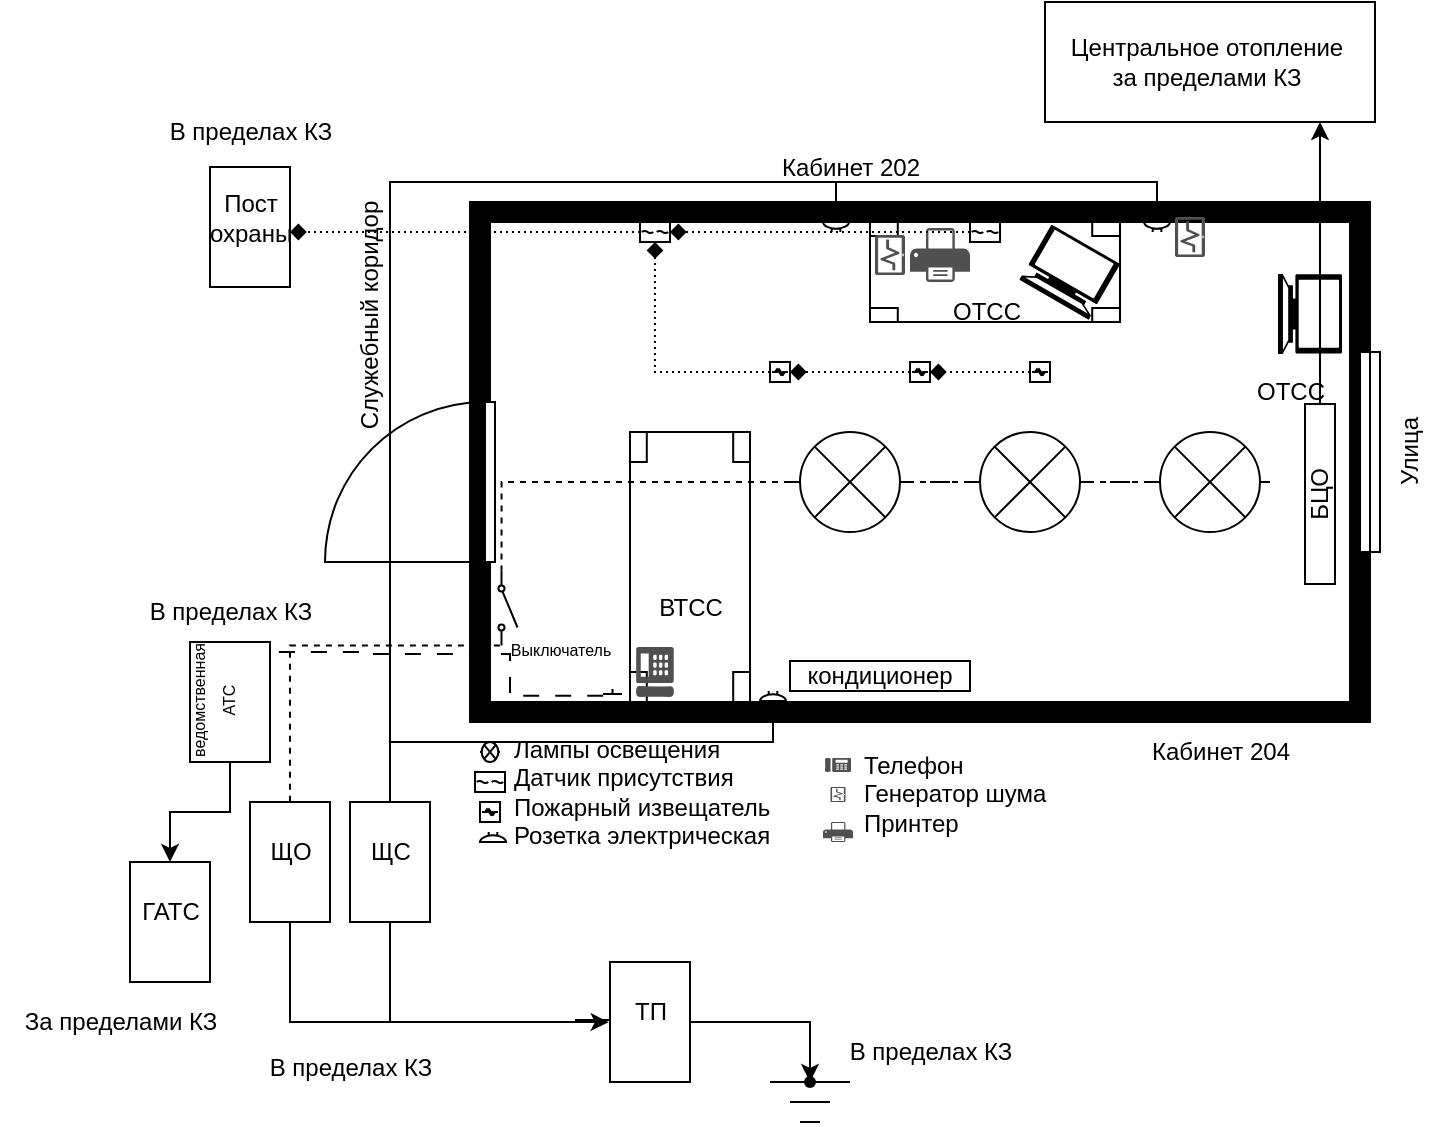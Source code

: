 <mxfile version="26.1.2">
  <diagram name="Страница — 1" id="oDKo9GKdf0j11t-g7U2y">
    <mxGraphModel dx="989" dy="552" grid="1" gridSize="10" guides="1" tooltips="1" connect="1" arrows="1" fold="1" page="1" pageScale="1" pageWidth="1169" pageHeight="827" math="0" shadow="0">
      <root>
        <mxCell id="0" />
        <mxCell id="1" parent="0" />
        <mxCell id="-pGwXgd0kDjmnPK5l3hb-1" value="" style="verticalLabelPosition=bottom;html=1;verticalAlign=top;align=center;shape=mxgraph.floorplan.room;fillColor=strokeColor;" vertex="1" parent="1">
          <mxGeometry x="280" y="280" width="450" height="260" as="geometry" />
        </mxCell>
        <mxCell id="-pGwXgd0kDjmnPK5l3hb-2" value="" style="verticalLabelPosition=bottom;html=1;verticalAlign=top;align=center;shape=mxgraph.floorplan.doorRight;aspect=fixed;rotation=90;" vertex="1" parent="1">
          <mxGeometry x="210" y="377.5" width="80" height="85" as="geometry" />
        </mxCell>
        <mxCell id="-pGwXgd0kDjmnPK5l3hb-3" value="" style="verticalLabelPosition=bottom;html=1;verticalAlign=top;align=center;shape=mxgraph.floorplan.window;rotation=-90;" vertex="1" parent="1">
          <mxGeometry x="680" y="400" width="100" height="10" as="geometry" />
        </mxCell>
        <mxCell id="-pGwXgd0kDjmnPK5l3hb-4" value="" style="verticalLabelPosition=bottom;html=1;verticalAlign=top;align=center;shape=mxgraph.floorplan.table;" vertex="1" parent="1">
          <mxGeometry x="480" y="290" width="125" height="50" as="geometry" />
        </mxCell>
        <mxCell id="-pGwXgd0kDjmnPK5l3hb-7" value="" style="verticalLabelPosition=bottom;html=1;verticalAlign=top;align=center;shape=mxgraph.floorplan.table;rotation=-90;" vertex="1" parent="1">
          <mxGeometry x="322.5" y="432.5" width="135" height="60" as="geometry" />
        </mxCell>
        <mxCell id="-pGwXgd0kDjmnPK5l3hb-16" value="" style="sketch=0;pointerEvents=1;shadow=0;dashed=0;html=1;strokeColor=none;fillColor=#505050;labelPosition=center;verticalLabelPosition=bottom;verticalAlign=top;outlineConnect=0;align=center;shape=mxgraph.office.devices.phone_digital;rotation=-90;" vertex="1" parent="1">
          <mxGeometry x="360" y="505.5" width="25" height="19" as="geometry" />
        </mxCell>
        <mxCell id="-pGwXgd0kDjmnPK5l3hb-19" value="" style="shape=mxgraph.signs.tech.computer;html=1;pointerEvents=1;fillColor=#000000;strokeColor=none;verticalLabelPosition=bottom;verticalAlign=top;align=center;rotation=90;" vertex="1" parent="1">
          <mxGeometry x="680" y="320" width="40" height="32" as="geometry" />
        </mxCell>
        <mxCell id="-pGwXgd0kDjmnPK5l3hb-20" value="" style="shape=mxgraph.signs.tech.computer;html=1;pointerEvents=1;fillColor=#000000;strokeColor=none;verticalLabelPosition=bottom;verticalAlign=top;align=center;rotation=30;" vertex="1" parent="1">
          <mxGeometry x="560.001" y="298.996" width="40" height="32" as="geometry" />
        </mxCell>
        <mxCell id="-pGwXgd0kDjmnPK5l3hb-21" value="Служебный коридор" style="text;html=1;align=center;verticalAlign=middle;resizable=0;points=[];autosize=1;strokeColor=none;fillColor=none;rotation=-90;" vertex="1" parent="1">
          <mxGeometry x="160" y="322" width="140" height="30" as="geometry" />
        </mxCell>
        <mxCell id="-pGwXgd0kDjmnPK5l3hb-22" value="Кабинет 202" style="text;html=1;align=center;verticalAlign=middle;resizable=0;points=[];autosize=1;strokeColor=none;fillColor=none;" vertex="1" parent="1">
          <mxGeometry x="425" y="248" width="90" height="30" as="geometry" />
        </mxCell>
        <mxCell id="-pGwXgd0kDjmnPK5l3hb-23" value="Кабинет 204" style="text;html=1;align=center;verticalAlign=middle;resizable=0;points=[];autosize=1;strokeColor=none;fillColor=none;" vertex="1" parent="1">
          <mxGeometry x="610" y="540" width="90" height="30" as="geometry" />
        </mxCell>
        <mxCell id="-pGwXgd0kDjmnPK5l3hb-24" value="" style="sketch=0;pointerEvents=1;shadow=0;dashed=0;html=1;strokeColor=none;labelPosition=center;verticalLabelPosition=bottom;verticalAlign=top;align=center;fillColor=#505050;shape=mxgraph.mscae.intune.device_health;rotation=-90;" vertex="1" parent="1">
          <mxGeometry x="480" y="299" width="20" height="15" as="geometry" />
        </mxCell>
        <mxCell id="-pGwXgd0kDjmnPK5l3hb-25" value="" style="sketch=0;pointerEvents=1;shadow=0;dashed=0;html=1;strokeColor=none;labelPosition=center;verticalLabelPosition=bottom;verticalAlign=top;align=center;fillColor=#505050;shape=mxgraph.mscae.intune.device_health;rotation=-90;" vertex="1" parent="1">
          <mxGeometry x="630" y="290" width="20" height="15" as="geometry" />
        </mxCell>
        <mxCell id="-pGwXgd0kDjmnPK5l3hb-26" value="Улица" style="text;html=1;align=center;verticalAlign=middle;resizable=0;points=[];autosize=1;strokeColor=none;fillColor=none;rotation=-90;" vertex="1" parent="1">
          <mxGeometry x="720" y="390" width="60" height="30" as="geometry" />
        </mxCell>
        <mxCell id="-pGwXgd0kDjmnPK5l3hb-114" value="" style="edgeStyle=orthogonalEdgeStyle;rounded=0;orthogonalLoop=1;jettySize=auto;html=1;dashed=1;endArrow=none;startFill=0;" edge="1" parent="1" source="-pGwXgd0kDjmnPK5l3hb-27" target="-pGwXgd0kDjmnPK5l3hb-28">
          <mxGeometry relative="1" as="geometry" />
        </mxCell>
        <mxCell id="-pGwXgd0kDjmnPK5l3hb-27" value="" style="pointerEvents=1;verticalLabelPosition=bottom;shadow=0;dashed=0;align=center;html=1;verticalAlign=top;shape=mxgraph.electrical.miscellaneous.light_bulb;" vertex="1" parent="1">
          <mxGeometry x="620" y="395" width="60" height="50" as="geometry" />
        </mxCell>
        <mxCell id="-pGwXgd0kDjmnPK5l3hb-115" value="" style="edgeStyle=orthogonalEdgeStyle;rounded=0;orthogonalLoop=1;jettySize=auto;html=1;dashed=1;endArrow=none;startFill=0;" edge="1" parent="1" source="-pGwXgd0kDjmnPK5l3hb-28" target="-pGwXgd0kDjmnPK5l3hb-29">
          <mxGeometry relative="1" as="geometry" />
        </mxCell>
        <mxCell id="-pGwXgd0kDjmnPK5l3hb-28" value="" style="pointerEvents=1;verticalLabelPosition=bottom;shadow=0;dashed=0;align=center;html=1;verticalAlign=top;shape=mxgraph.electrical.miscellaneous.light_bulb;" vertex="1" parent="1">
          <mxGeometry x="530" y="395" width="60" height="50" as="geometry" />
        </mxCell>
        <mxCell id="-pGwXgd0kDjmnPK5l3hb-116" style="edgeStyle=orthogonalEdgeStyle;rounded=0;orthogonalLoop=1;jettySize=auto;html=1;dashed=1;endArrow=none;startFill=0;entryX=0;entryY=0.8;entryDx=0;entryDy=0;" edge="1" parent="1" source="-pGwXgd0kDjmnPK5l3hb-29" target="-pGwXgd0kDjmnPK5l3hb-119">
          <mxGeometry relative="1" as="geometry">
            <mxPoint x="320" y="420" as="targetPoint" />
          </mxGeometry>
        </mxCell>
        <mxCell id="-pGwXgd0kDjmnPK5l3hb-29" value="" style="pointerEvents=1;verticalLabelPosition=bottom;shadow=0;dashed=0;align=center;html=1;verticalAlign=top;shape=mxgraph.electrical.miscellaneous.light_bulb;" vertex="1" parent="1">
          <mxGeometry x="440" y="395" width="60" height="50" as="geometry" />
        </mxCell>
        <mxCell id="-pGwXgd0kDjmnPK5l3hb-30" value="" style="sketch=0;pointerEvents=1;shadow=0;dashed=0;html=1;strokeColor=none;fillColor=#505050;labelPosition=center;verticalLabelPosition=bottom;verticalAlign=top;outlineConnect=0;align=center;shape=mxgraph.office.devices.printer;" vertex="1" parent="1">
          <mxGeometry x="500" y="293" width="30" height="27" as="geometry" />
        </mxCell>
        <mxCell id="-pGwXgd0kDjmnPK5l3hb-95" value="кондиционер" style="shape=rect;dashed=0;shadow=0;html=1;whiteSpace=wrap;" vertex="1" parent="1">
          <mxGeometry x="440" y="509.5" width="90" height="15" as="geometry" />
        </mxCell>
        <mxCell id="-pGwXgd0kDjmnPK5l3hb-96" value="" style="pointerEvents=1;verticalLabelPosition=bottom;shadow=0;dashed=0;align=center;html=1;verticalAlign=top;shape=mxgraph.electrical.miscellaneous.light_bulb;" vertex="1" parent="1">
          <mxGeometry x="285" y="550" width="10" height="10" as="geometry" />
        </mxCell>
        <mxCell id="-pGwXgd0kDjmnPK5l3hb-161" style="edgeStyle=orthogonalEdgeStyle;rounded=0;orthogonalLoop=1;jettySize=auto;html=1;dashed=1;dashPattern=1 2;endArrow=diamond;endFill=1;" edge="1" parent="1" source="-pGwXgd0kDjmnPK5l3hb-97">
          <mxGeometry relative="1" as="geometry">
            <mxPoint x="190" y="295" as="targetPoint" />
          </mxGeometry>
        </mxCell>
        <mxCell id="-pGwXgd0kDjmnPK5l3hb-97" value="" style="verticalLabelPosition=bottom;align=center;outlineConnect=0;dashed=0;html=1;verticalAlign=top;shape=mxgraph.pid.flow_sensors.ultrasonic;" vertex="1" parent="1">
          <mxGeometry x="365" y="290" width="15" height="10" as="geometry" />
        </mxCell>
        <mxCell id="-pGwXgd0kDjmnPK5l3hb-162" style="edgeStyle=orthogonalEdgeStyle;rounded=0;orthogonalLoop=1;jettySize=auto;html=1;dashed=1;dashPattern=1 2;endArrow=diamond;endFill=1;" edge="1" parent="1" source="-pGwXgd0kDjmnPK5l3hb-98" target="-pGwXgd0kDjmnPK5l3hb-97">
          <mxGeometry relative="1" as="geometry" />
        </mxCell>
        <mxCell id="-pGwXgd0kDjmnPK5l3hb-98" value="" style="verticalLabelPosition=bottom;align=center;outlineConnect=0;dashed=0;html=1;verticalAlign=top;shape=mxgraph.pid.flow_sensors.ultrasonic;" vertex="1" parent="1">
          <mxGeometry x="530" y="290" width="15" height="10" as="geometry" />
        </mxCell>
        <mxCell id="-pGwXgd0kDjmnPK5l3hb-100" value="" style="verticalLabelPosition=bottom;align=center;outlineConnect=0;dashed=0;html=1;verticalAlign=top;shape=mxgraph.pid.flow_sensors.ultrasonic;" vertex="1" parent="1">
          <mxGeometry x="282.5" y="565" width="15" height="10" as="geometry" />
        </mxCell>
        <mxCell id="-pGwXgd0kDjmnPK5l3hb-160" style="edgeStyle=orthogonalEdgeStyle;rounded=0;orthogonalLoop=1;jettySize=auto;html=1;dashed=1;dashPattern=1 2;endArrow=diamond;endFill=1;" edge="1" parent="1" source="-pGwXgd0kDjmnPK5l3hb-101" target="-pGwXgd0kDjmnPK5l3hb-97">
          <mxGeometry relative="1" as="geometry" />
        </mxCell>
        <mxCell id="-pGwXgd0kDjmnPK5l3hb-101" value="" style="verticalLabelPosition=bottom;align=center;outlineConnect=0;dashed=0;html=1;verticalAlign=top;shape=mxgraph.pid.flow_sensors.coriolis;" vertex="1" parent="1">
          <mxGeometry x="430" y="360" width="10" height="10" as="geometry" />
        </mxCell>
        <mxCell id="-pGwXgd0kDjmnPK5l3hb-102" value="" style="verticalLabelPosition=bottom;align=center;outlineConnect=0;dashed=0;html=1;verticalAlign=top;shape=mxgraph.pid.flow_sensors.coriolis;" vertex="1" parent="1">
          <mxGeometry x="500" y="360" width="10" height="10" as="geometry" />
        </mxCell>
        <mxCell id="-pGwXgd0kDjmnPK5l3hb-103" value="" style="verticalLabelPosition=bottom;align=center;outlineConnect=0;dashed=0;html=1;verticalAlign=top;shape=mxgraph.pid.flow_sensors.coriolis;" vertex="1" parent="1">
          <mxGeometry x="560" y="360" width="10" height="10" as="geometry" />
        </mxCell>
        <mxCell id="-pGwXgd0kDjmnPK5l3hb-104" value="" style="verticalLabelPosition=bottom;align=center;outlineConnect=0;dashed=0;html=1;verticalAlign=top;shape=mxgraph.pid.flow_sensors.coriolis;" vertex="1" parent="1">
          <mxGeometry x="285" y="580" width="10" height="10" as="geometry" />
        </mxCell>
        <mxCell id="-pGwXgd0kDjmnPK5l3hb-105" value="Лампы освещения&lt;div&gt;Датчик присутствия&lt;/div&gt;&lt;div style=&quot;&quot;&gt;Пожарный извещатель&lt;/div&gt;&lt;div style=&quot;&quot;&gt;Розетка электрическая&lt;/div&gt;" style="text;html=1;align=left;verticalAlign=middle;resizable=0;points=[];autosize=1;strokeColor=none;fillColor=none;" vertex="1" parent="1">
          <mxGeometry x="300" y="540" width="150" height="70" as="geometry" />
        </mxCell>
        <mxCell id="-pGwXgd0kDjmnPK5l3hb-106" value="" style="sketch=0;pointerEvents=1;shadow=0;dashed=0;html=1;strokeColor=none;fillColor=#505050;labelPosition=center;verticalLabelPosition=bottom;verticalAlign=top;outlineConnect=0;align=center;shape=mxgraph.office.devices.phone_digital;rotation=0;" vertex="1" parent="1">
          <mxGeometry x="457.5" y="558" width="13" height="7" as="geometry" />
        </mxCell>
        <mxCell id="-pGwXgd0kDjmnPK5l3hb-108" value="Телефон&lt;div&gt;Генератор шума&lt;/div&gt;&lt;div&gt;Принтер&lt;/div&gt;" style="text;html=1;align=left;verticalAlign=middle;resizable=0;points=[];autosize=1;strokeColor=none;fillColor=none;" vertex="1" parent="1">
          <mxGeometry x="475" y="546.25" width="110" height="60" as="geometry" />
        </mxCell>
        <mxCell id="-pGwXgd0kDjmnPK5l3hb-109" value="" style="sketch=0;pointerEvents=1;shadow=0;dashed=0;html=1;strokeColor=none;labelPosition=center;verticalLabelPosition=bottom;verticalAlign=top;align=center;fillColor=#505050;shape=mxgraph.mscae.intune.device_health;rotation=-90;" vertex="1" parent="1">
          <mxGeometry x="460.25" y="572.5" width="7.5" height="7.5" as="geometry" />
        </mxCell>
        <mxCell id="-pGwXgd0kDjmnPK5l3hb-110" value="ОТСС" style="text;html=1;align=center;verticalAlign=middle;resizable=0;points=[];autosize=1;strokeColor=none;fillColor=none;" vertex="1" parent="1">
          <mxGeometry x="507.5" y="320" width="60" height="30" as="geometry" />
        </mxCell>
        <mxCell id="-pGwXgd0kDjmnPK5l3hb-111" value="ОТСС" style="text;html=1;align=center;verticalAlign=middle;resizable=0;points=[];autosize=1;strokeColor=none;fillColor=none;" vertex="1" parent="1">
          <mxGeometry x="660" y="360" width="60" height="30" as="geometry" />
        </mxCell>
        <mxCell id="-pGwXgd0kDjmnPK5l3hb-112" value="ВТСС" style="text;html=1;align=center;verticalAlign=middle;resizable=0;points=[];autosize=1;strokeColor=none;fillColor=none;" vertex="1" parent="1">
          <mxGeometry x="360" y="468" width="60" height="30" as="geometry" />
        </mxCell>
        <mxCell id="-pGwXgd0kDjmnPK5l3hb-113" value="" style="sketch=0;pointerEvents=1;shadow=0;dashed=0;html=1;strokeColor=none;fillColor=#505050;labelPosition=center;verticalLabelPosition=bottom;verticalAlign=top;outlineConnect=0;align=center;shape=mxgraph.office.devices.printer;" vertex="1" parent="1">
          <mxGeometry x="456.5" y="590" width="15" height="10" as="geometry" />
        </mxCell>
        <mxCell id="-pGwXgd0kDjmnPK5l3hb-120" value="" style="edgeStyle=orthogonalEdgeStyle;rounded=0;orthogonalLoop=1;jettySize=auto;html=1;exitX=1;exitY=0.8;exitDx=0;exitDy=0;dashed=1;endArrow=none;startFill=0;entryX=0.5;entryY=0;entryDx=0;entryDy=0;" edge="1" parent="1" target="-pGwXgd0kDjmnPK5l3hb-132">
          <mxGeometry relative="1" as="geometry">
            <mxPoint x="294.94" y="501.75" as="sourcePoint" />
            <mxPoint x="169.19" y="560" as="targetPoint" />
            <Array as="points">
              <mxPoint x="190" y="502" />
            </Array>
          </mxGeometry>
        </mxCell>
        <mxCell id="-pGwXgd0kDjmnPK5l3hb-119" value="" style="html=1;shape=mxgraph.electrical.electro-mechanical.singleSwitch;aspect=fixed;elSwitchState=off;rotation=90;" vertex="1" parent="1">
          <mxGeometry x="280" y="478" width="37.5" height="10" as="geometry" />
        </mxCell>
        <mxCell id="-pGwXgd0kDjmnPK5l3hb-129" value="" style="edgeStyle=orthogonalEdgeStyle;rounded=0;orthogonalLoop=1;jettySize=auto;html=1;endArrow=none;startFill=0;" edge="1" parent="1" source="-pGwXgd0kDjmnPK5l3hb-121">
          <mxGeometry relative="1" as="geometry">
            <mxPoint x="240" y="580" as="targetPoint" />
            <Array as="points">
              <mxPoint x="432" y="550" />
              <mxPoint x="240" y="550" />
              <mxPoint x="240" y="580" />
            </Array>
          </mxGeometry>
        </mxCell>
        <mxCell id="-pGwXgd0kDjmnPK5l3hb-121" value="" style="pointerEvents=1;verticalLabelPosition=bottom;shadow=0;dashed=0;align=center;html=1;verticalAlign=top;shape=mxgraph.electrical.electro-mechanical.buzzer;direction=north;" vertex="1" parent="1">
          <mxGeometry x="425" y="524.5" width="13" height="5" as="geometry" />
        </mxCell>
        <mxCell id="-pGwXgd0kDjmnPK5l3hb-128" value="" style="edgeStyle=orthogonalEdgeStyle;rounded=0;orthogonalLoop=1;jettySize=auto;html=1;endArrow=none;startFill=0;" edge="1" parent="1" source="-pGwXgd0kDjmnPK5l3hb-122">
          <mxGeometry relative="1" as="geometry">
            <mxPoint x="240" y="580" as="targetPoint" />
            <Array as="points">
              <mxPoint x="463" y="270" />
              <mxPoint x="240" y="270" />
              <mxPoint x="240" y="580" />
            </Array>
          </mxGeometry>
        </mxCell>
        <mxCell id="-pGwXgd0kDjmnPK5l3hb-122" value="" style="pointerEvents=1;verticalLabelPosition=bottom;shadow=0;dashed=0;align=center;html=1;verticalAlign=top;shape=mxgraph.electrical.electro-mechanical.buzzer;direction=north;rotation=-180;" vertex="1" parent="1">
          <mxGeometry x="456.5" y="290" width="13" height="5" as="geometry" />
        </mxCell>
        <mxCell id="-pGwXgd0kDjmnPK5l3hb-127" value="" style="edgeStyle=orthogonalEdgeStyle;rounded=0;orthogonalLoop=1;jettySize=auto;html=1;entryX=0;entryY=0.5;entryDx=0;entryDy=0;entryPerimeter=0;" edge="1" parent="1" source="-pGwXgd0kDjmnPK5l3hb-123" target="-pGwXgd0kDjmnPK5l3hb-122">
          <mxGeometry relative="1" as="geometry">
            <Array as="points">
              <mxPoint x="624" y="270" />
              <mxPoint x="463" y="270" />
            </Array>
          </mxGeometry>
        </mxCell>
        <mxCell id="-pGwXgd0kDjmnPK5l3hb-123" value="" style="pointerEvents=1;verticalLabelPosition=bottom;shadow=0;dashed=0;align=center;html=1;verticalAlign=top;shape=mxgraph.electrical.electro-mechanical.buzzer;direction=north;rotation=-180;" vertex="1" parent="1">
          <mxGeometry x="617" y="290" width="13" height="5" as="geometry" />
        </mxCell>
        <mxCell id="-pGwXgd0kDjmnPK5l3hb-124" value="" style="pointerEvents=1;verticalLabelPosition=bottom;shadow=0;dashed=0;align=center;html=1;verticalAlign=top;shape=mxgraph.electrical.electro-mechanical.buzzer;direction=north;" vertex="1" parent="1">
          <mxGeometry x="285" y="595" width="13" height="5" as="geometry" />
        </mxCell>
        <mxCell id="-pGwXgd0kDjmnPK5l3hb-125" value="&lt;font style=&quot;font-size: 8px;&quot;&gt;Выключатель&lt;/font&gt;" style="text;html=1;align=center;verticalAlign=middle;resizable=0;points=[];autosize=1;strokeColor=none;fillColor=none;" vertex="1" parent="1">
          <mxGeometry x="290" y="488" width="70" height="30" as="geometry" />
        </mxCell>
        <mxCell id="-pGwXgd0kDjmnPK5l3hb-137" value="" style="edgeStyle=orthogonalEdgeStyle;rounded=0;orthogonalLoop=1;jettySize=auto;html=1;entryX=-0.016;entryY=0.669;entryDx=0;entryDy=0;entryPerimeter=0;" edge="1" parent="1" source="-pGwXgd0kDjmnPK5l3hb-131" target="-pGwXgd0kDjmnPK5l3hb-139">
          <mxGeometry relative="1" as="geometry">
            <Array as="points">
              <mxPoint x="240" y="690" />
              <mxPoint x="333" y="690" />
            </Array>
          </mxGeometry>
        </mxCell>
        <mxCell id="-pGwXgd0kDjmnPK5l3hb-131" value="" style="rounded=0;whiteSpace=wrap;html=1;" vertex="1" parent="1">
          <mxGeometry x="220" y="580" width="40" height="60" as="geometry" />
        </mxCell>
        <mxCell id="-pGwXgd0kDjmnPK5l3hb-130" value="ЩС" style="text;html=1;align=center;verticalAlign=middle;resizable=0;points=[];autosize=1;strokeColor=none;fillColor=none;" vertex="1" parent="1">
          <mxGeometry x="220" y="590" width="40" height="30" as="geometry" />
        </mxCell>
        <mxCell id="-pGwXgd0kDjmnPK5l3hb-135" value="" style="edgeStyle=orthogonalEdgeStyle;rounded=0;orthogonalLoop=1;jettySize=auto;html=1;endArrow=none;startFill=0;" edge="1" parent="1" source="-pGwXgd0kDjmnPK5l3hb-132">
          <mxGeometry relative="1" as="geometry">
            <mxPoint x="350" y="690" as="targetPoint" />
            <Array as="points">
              <mxPoint x="190" y="690" />
              <mxPoint x="333" y="690" />
              <mxPoint x="350" y="689" />
            </Array>
          </mxGeometry>
        </mxCell>
        <mxCell id="-pGwXgd0kDjmnPK5l3hb-132" value="" style="rounded=0;whiteSpace=wrap;html=1;" vertex="1" parent="1">
          <mxGeometry x="170" y="580" width="40" height="60" as="geometry" />
        </mxCell>
        <mxCell id="-pGwXgd0kDjmnPK5l3hb-133" value="ЩО" style="text;html=1;align=center;verticalAlign=middle;resizable=0;points=[];autosize=1;strokeColor=none;fillColor=none;" vertex="1" parent="1">
          <mxGeometry x="170" y="590" width="40" height="30" as="geometry" />
        </mxCell>
        <mxCell id="-pGwXgd0kDjmnPK5l3hb-141" value="" style="edgeStyle=orthogonalEdgeStyle;rounded=0;orthogonalLoop=1;jettySize=auto;html=1;" edge="1" parent="1" source="-pGwXgd0kDjmnPK5l3hb-138" target="-pGwXgd0kDjmnPK5l3hb-140">
          <mxGeometry relative="1" as="geometry">
            <Array as="points">
              <mxPoint x="450" y="690" />
              <mxPoint x="450" y="720" />
            </Array>
          </mxGeometry>
        </mxCell>
        <mxCell id="-pGwXgd0kDjmnPK5l3hb-138" value="" style="rounded=0;whiteSpace=wrap;html=1;" vertex="1" parent="1">
          <mxGeometry x="350" y="660" width="40" height="60" as="geometry" />
        </mxCell>
        <mxCell id="-pGwXgd0kDjmnPK5l3hb-139" value="ТП" style="text;html=1;align=center;verticalAlign=middle;resizable=0;points=[];autosize=1;strokeColor=none;fillColor=none;" vertex="1" parent="1">
          <mxGeometry x="350" y="670" width="40" height="30" as="geometry" />
        </mxCell>
        <mxCell id="-pGwXgd0kDjmnPK5l3hb-140" value="" style="shape=waypoint;sketch=0;size=6;pointerEvents=1;points=[];fillColor=default;resizable=0;rotatable=0;perimeter=centerPerimeter;snapToPoint=1;rounded=0;" vertex="1" parent="1">
          <mxGeometry x="440" y="710" width="20" height="20" as="geometry" />
        </mxCell>
        <mxCell id="-pGwXgd0kDjmnPK5l3hb-142" value="" style="endArrow=none;html=1;rounded=0;" edge="1" parent="1">
          <mxGeometry width="50" height="50" relative="1" as="geometry">
            <mxPoint x="430" y="720" as="sourcePoint" />
            <mxPoint x="470" y="720" as="targetPoint" />
          </mxGeometry>
        </mxCell>
        <mxCell id="-pGwXgd0kDjmnPK5l3hb-143" value="" style="endArrow=none;html=1;rounded=0;" edge="1" parent="1">
          <mxGeometry width="50" height="50" relative="1" as="geometry">
            <mxPoint x="440" y="730" as="sourcePoint" />
            <mxPoint x="460" y="730" as="targetPoint" />
          </mxGeometry>
        </mxCell>
        <mxCell id="-pGwXgd0kDjmnPK5l3hb-144" value="" style="endArrow=none;html=1;rounded=0;" edge="1" parent="1">
          <mxGeometry width="50" height="50" relative="1" as="geometry">
            <mxPoint x="445" y="740" as="sourcePoint" />
            <mxPoint x="455" y="740" as="targetPoint" />
          </mxGeometry>
        </mxCell>
        <mxCell id="-pGwXgd0kDjmnPK5l3hb-145" value="В пределах КЗ" style="text;html=1;align=center;verticalAlign=middle;resizable=0;points=[];autosize=1;strokeColor=none;fillColor=none;" vertex="1" parent="1">
          <mxGeometry x="170" y="698" width="100" height="30" as="geometry" />
        </mxCell>
        <mxCell id="-pGwXgd0kDjmnPK5l3hb-146" value="В пределах КЗ" style="text;html=1;align=center;verticalAlign=middle;resizable=0;points=[];autosize=1;strokeColor=none;fillColor=none;" vertex="1" parent="1">
          <mxGeometry x="460" y="690" width="100" height="30" as="geometry" />
        </mxCell>
        <mxCell id="-pGwXgd0kDjmnPK5l3hb-148" value="" style="edgeStyle=orthogonalEdgeStyle;rounded=0;orthogonalLoop=1;jettySize=auto;html=1;dashed=1;dashPattern=8 8;entryX=0.499;entryY=1.03;entryDx=0;entryDy=0;entryPerimeter=0;" edge="1" parent="1">
          <mxGeometry relative="1" as="geometry">
            <mxPoint x="346.6" y="526.901" as="sourcePoint" />
            <mxPoint x="160.0" y="503.05" as="targetPoint" />
            <Array as="points">
              <mxPoint x="300" y="527.05" />
              <mxPoint x="300" y="506.05" />
              <mxPoint x="230" y="506.05" />
              <mxPoint x="230" y="505.05" />
              <mxPoint x="160" y="505.05" />
            </Array>
          </mxGeometry>
        </mxCell>
        <mxCell id="-pGwXgd0kDjmnPK5l3hb-147" value="" style="shape=mxgraph.pid.apparatus_elements.socket,_connection_nozzle;html=1;pointerEvents=1;align=center;verticalLabelPosition=bottom;verticalAlign=top;dashed=0;rotation=90;" vertex="1" parent="1">
          <mxGeometry x="350" y="520" width="2.5" height="9.5" as="geometry" />
        </mxCell>
        <mxCell id="-pGwXgd0kDjmnPK5l3hb-151" value="" style="edgeStyle=orthogonalEdgeStyle;rounded=0;orthogonalLoop=1;jettySize=auto;html=1;entryX=0.5;entryY=0;entryDx=0;entryDy=0;" edge="1" parent="1" source="-pGwXgd0kDjmnPK5l3hb-149" target="-pGwXgd0kDjmnPK5l3hb-153">
          <mxGeometry relative="1" as="geometry">
            <mxPoint x="120" y="600" as="targetPoint" />
          </mxGeometry>
        </mxCell>
        <mxCell id="-pGwXgd0kDjmnPK5l3hb-149" value="" style="rounded=0;whiteSpace=wrap;html=1;" vertex="1" parent="1">
          <mxGeometry x="140" y="500" width="40" height="60" as="geometry" />
        </mxCell>
        <mxCell id="-pGwXgd0kDjmnPK5l3hb-150" value="&lt;font style=&quot;font-size: 8px;&quot;&gt;ведомственная&lt;/font&gt;&lt;div&gt;&lt;font style=&quot;font-size: 8px;&quot;&gt;АТС&lt;/font&gt;&lt;/div&gt;" style="text;html=1;align=center;verticalAlign=middle;resizable=0;points=[];autosize=1;strokeColor=none;fillColor=none;rotation=-90;" vertex="1" parent="1">
          <mxGeometry x="110" y="509.5" width="80" height="40" as="geometry" />
        </mxCell>
        <mxCell id="-pGwXgd0kDjmnPK5l3hb-153" value="" style="rounded=0;whiteSpace=wrap;html=1;" vertex="1" parent="1">
          <mxGeometry x="110" y="610" width="40" height="60" as="geometry" />
        </mxCell>
        <mxCell id="-pGwXgd0kDjmnPK5l3hb-154" value="ГАТС" style="text;html=1;align=center;verticalAlign=middle;resizable=0;points=[];autosize=1;strokeColor=none;fillColor=none;" vertex="1" parent="1">
          <mxGeometry x="105" y="620" width="50" height="30" as="geometry" />
        </mxCell>
        <mxCell id="-pGwXgd0kDjmnPK5l3hb-155" value="В пределах КЗ" style="text;html=1;align=center;verticalAlign=middle;resizable=0;points=[];autosize=1;strokeColor=none;fillColor=none;" vertex="1" parent="1">
          <mxGeometry x="110" y="470" width="100" height="30" as="geometry" />
        </mxCell>
        <mxCell id="-pGwXgd0kDjmnPK5l3hb-156" value="За пределами КЗ" style="text;html=1;align=center;verticalAlign=middle;resizable=0;points=[];autosize=1;strokeColor=none;fillColor=none;" vertex="1" parent="1">
          <mxGeometry x="45" y="675" width="120" height="30" as="geometry" />
        </mxCell>
        <mxCell id="-pGwXgd0kDjmnPK5l3hb-158" style="edgeStyle=orthogonalEdgeStyle;rounded=0;orthogonalLoop=1;jettySize=auto;html=1;entryX=1;entryY=0.5;entryDx=0;entryDy=0;entryPerimeter=0;dashed=1;dashPattern=1 2;endArrow=diamond;endFill=1;" edge="1" parent="1" source="-pGwXgd0kDjmnPK5l3hb-103" target="-pGwXgd0kDjmnPK5l3hb-102">
          <mxGeometry relative="1" as="geometry" />
        </mxCell>
        <mxCell id="-pGwXgd0kDjmnPK5l3hb-159" style="edgeStyle=orthogonalEdgeStyle;rounded=0;orthogonalLoop=1;jettySize=auto;html=1;entryX=1;entryY=0.5;entryDx=0;entryDy=0;entryPerimeter=0;dashed=1;dashPattern=1 2;endArrow=diamond;endFill=1;" edge="1" parent="1" source="-pGwXgd0kDjmnPK5l3hb-102" target="-pGwXgd0kDjmnPK5l3hb-101">
          <mxGeometry relative="1" as="geometry" />
        </mxCell>
        <mxCell id="-pGwXgd0kDjmnPK5l3hb-163" value="" style="rounded=0;whiteSpace=wrap;html=1;" vertex="1" parent="1">
          <mxGeometry x="150" y="262.5" width="40" height="60" as="geometry" />
        </mxCell>
        <mxCell id="-pGwXgd0kDjmnPK5l3hb-164" value="Пост&lt;br&gt;охраны" style="text;html=1;align=center;verticalAlign=middle;resizable=0;points=[];autosize=1;strokeColor=none;fillColor=none;" vertex="1" parent="1">
          <mxGeometry x="140" y="267.5" width="60" height="40" as="geometry" />
        </mxCell>
        <mxCell id="-pGwXgd0kDjmnPK5l3hb-165" value="В пределах КЗ" style="text;html=1;align=center;verticalAlign=middle;resizable=0;points=[];autosize=1;strokeColor=none;fillColor=none;" vertex="1" parent="1">
          <mxGeometry x="120" y="230" width="100" height="30" as="geometry" />
        </mxCell>
        <mxCell id="-pGwXgd0kDjmnPK5l3hb-168" value="" style="edgeStyle=orthogonalEdgeStyle;rounded=0;orthogonalLoop=1;jettySize=auto;html=1;" edge="1" parent="1" source="-pGwXgd0kDjmnPK5l3hb-166">
          <mxGeometry relative="1" as="geometry">
            <mxPoint x="705" y="240" as="targetPoint" />
          </mxGeometry>
        </mxCell>
        <mxCell id="-pGwXgd0kDjmnPK5l3hb-166" value="БЦО" style="shape=rect;dashed=0;shadow=0;html=1;whiteSpace=wrap;rotation=-90;" vertex="1" parent="1">
          <mxGeometry x="660" y="418.5" width="90" height="15" as="geometry" />
        </mxCell>
        <mxCell id="-pGwXgd0kDjmnPK5l3hb-171" value="" style="rounded=0;whiteSpace=wrap;html=1;" vertex="1" parent="1">
          <mxGeometry x="567.5" y="180" width="165" height="60" as="geometry" />
        </mxCell>
        <mxCell id="-pGwXgd0kDjmnPK5l3hb-172" value="Центральное отопление&lt;br&gt;за пределами КЗ" style="text;html=1;align=center;verticalAlign=middle;resizable=0;points=[];autosize=1;strokeColor=none;fillColor=none;" vertex="1" parent="1">
          <mxGeometry x="567.5" y="190" width="160" height="40" as="geometry" />
        </mxCell>
      </root>
    </mxGraphModel>
  </diagram>
</mxfile>
